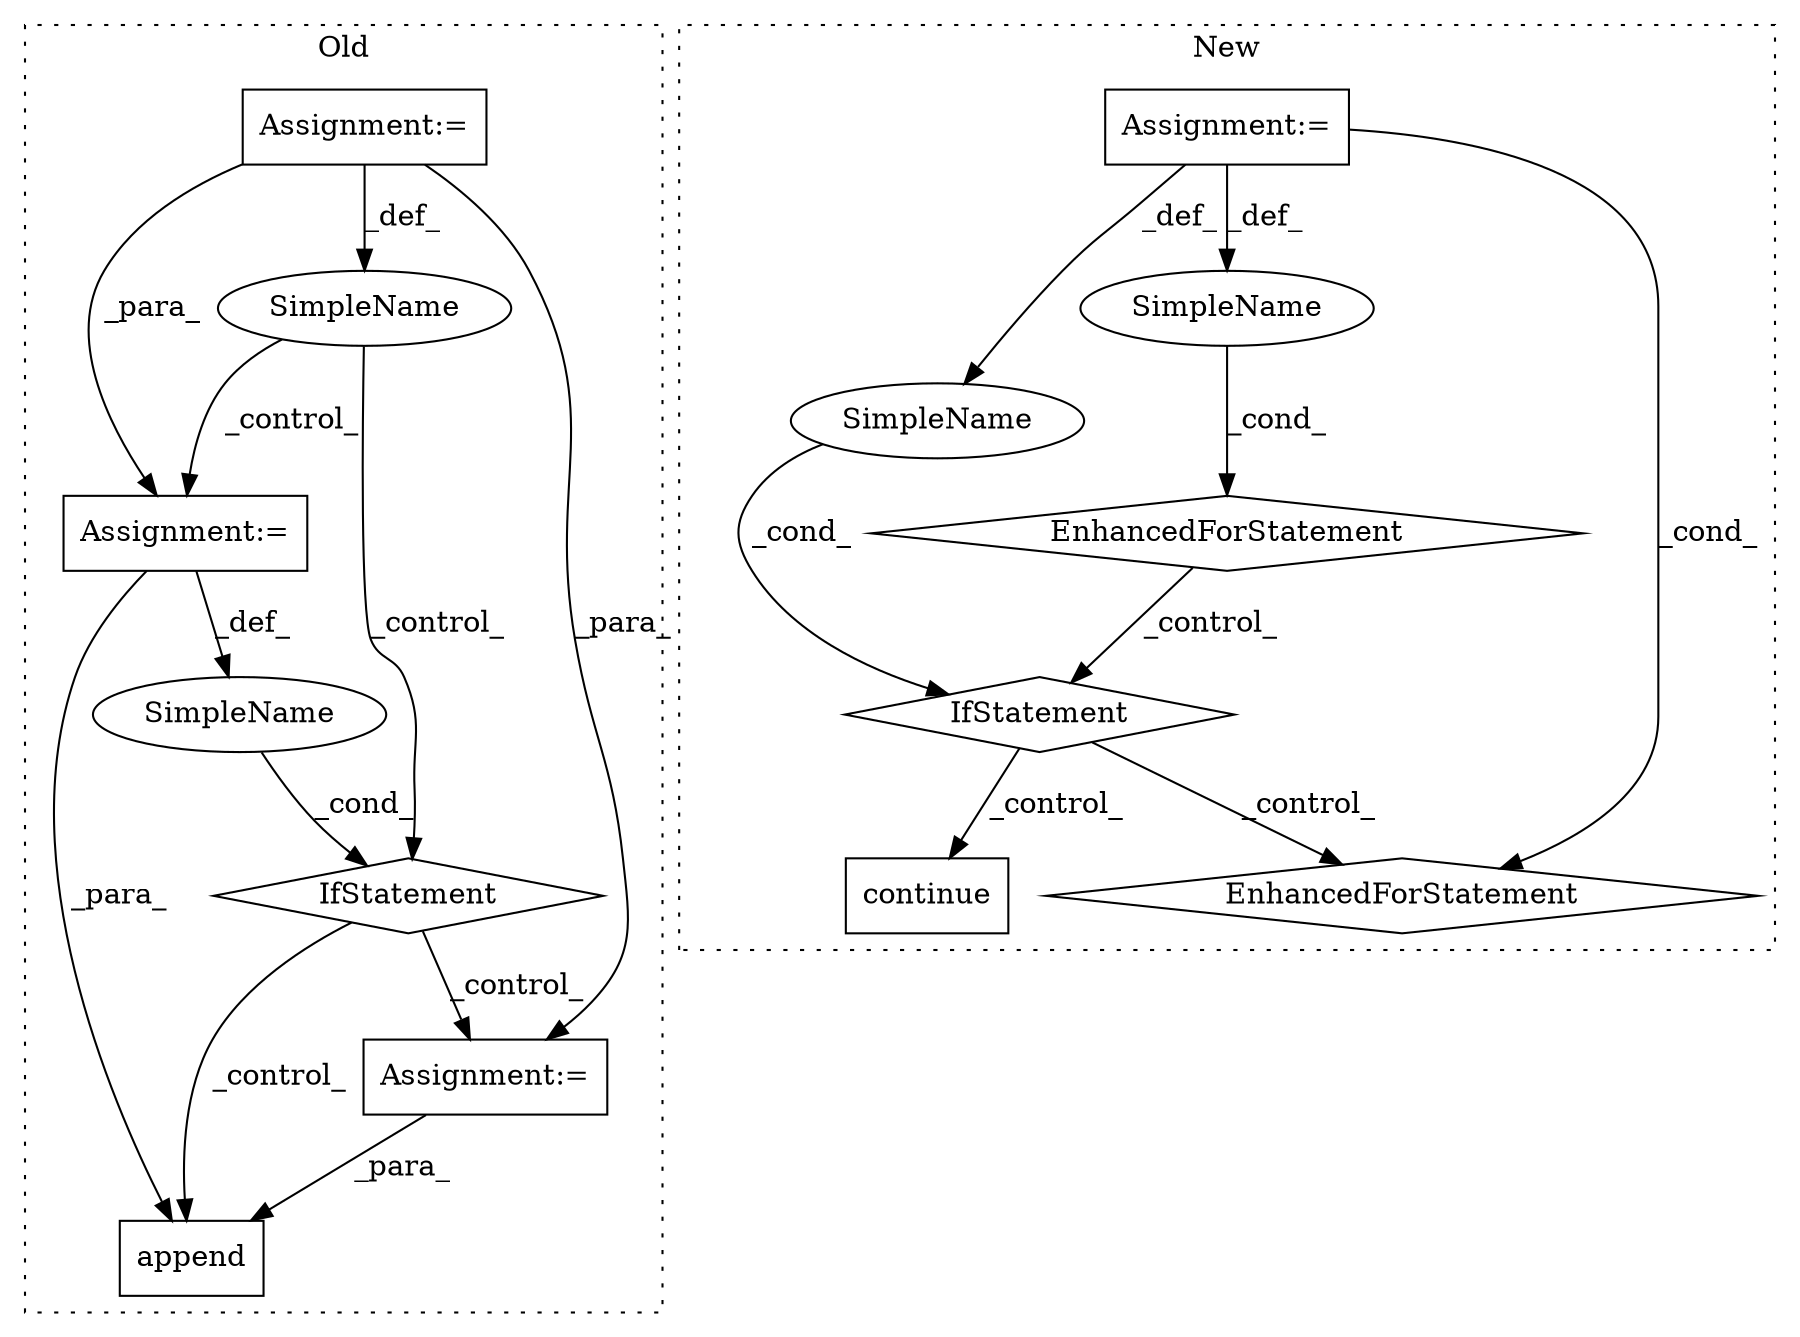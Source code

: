 digraph G {
subgraph cluster0 {
1 [label="append" a="32" s="6157,6184" l="7,1" shape="box"];
6 [label="IfStatement" a="25" s="5863,5918" l="4,2" shape="diamond"];
7 [label="SimpleName" a="42" s="" l="" shape="ellipse"];
10 [label="Assignment:=" a="7" s="5744" l="1" shape="box"];
11 [label="SimpleName" a="42" s="" l="" shape="ellipse"];
12 [label="Assignment:=" a="7" s="5829" l="1" shape="box"];
13 [label="Assignment:=" a="7" s="6046" l="1" shape="box"];
label = "Old";
style="dotted";
}
subgraph cluster1 {
2 [label="continue" a="18" s="8301" l="9" shape="box"];
3 [label="IfStatement" a="25" s="8274,8289" l="4,2" shape="diamond"];
4 [label="SimpleName" a="42" s="" l="" shape="ellipse"];
5 [label="Assignment:=" a="7" s="8187,8264" l="53,2" shape="box"];
8 [label="EnhancedForStatement" a="70" s="8187,8264" l="53,2" shape="diamond"];
9 [label="SimpleName" a="42" s="8247" l="4" shape="ellipse"];
14 [label="EnhancedForStatement" a="70" s="8374,8451" l="57,2" shape="diamond"];
label = "New";
style="dotted";
}
3 -> 14 [label="_control_"];
3 -> 2 [label="_control_"];
4 -> 3 [label="_cond_"];
5 -> 14 [label="_cond_"];
5 -> 9 [label="_def_"];
5 -> 4 [label="_def_"];
6 -> 1 [label="_control_"];
6 -> 13 [label="_control_"];
7 -> 6 [label="_cond_"];
8 -> 3 [label="_control_"];
9 -> 8 [label="_cond_"];
10 -> 13 [label="_para_"];
10 -> 11 [label="_def_"];
10 -> 12 [label="_para_"];
11 -> 6 [label="_control_"];
11 -> 12 [label="_control_"];
12 -> 7 [label="_def_"];
12 -> 1 [label="_para_"];
13 -> 1 [label="_para_"];
}